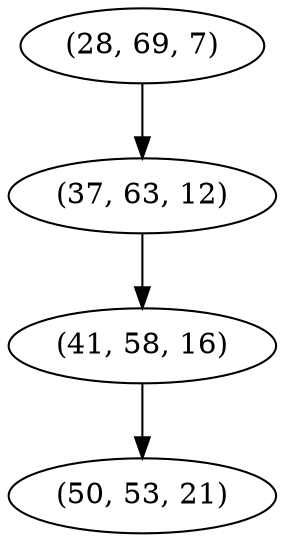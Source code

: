 digraph tree {
    "(28, 69, 7)";
    "(37, 63, 12)";
    "(41, 58, 16)";
    "(50, 53, 21)";
    "(28, 69, 7)" -> "(37, 63, 12)";
    "(37, 63, 12)" -> "(41, 58, 16)";
    "(41, 58, 16)" -> "(50, 53, 21)";
}
